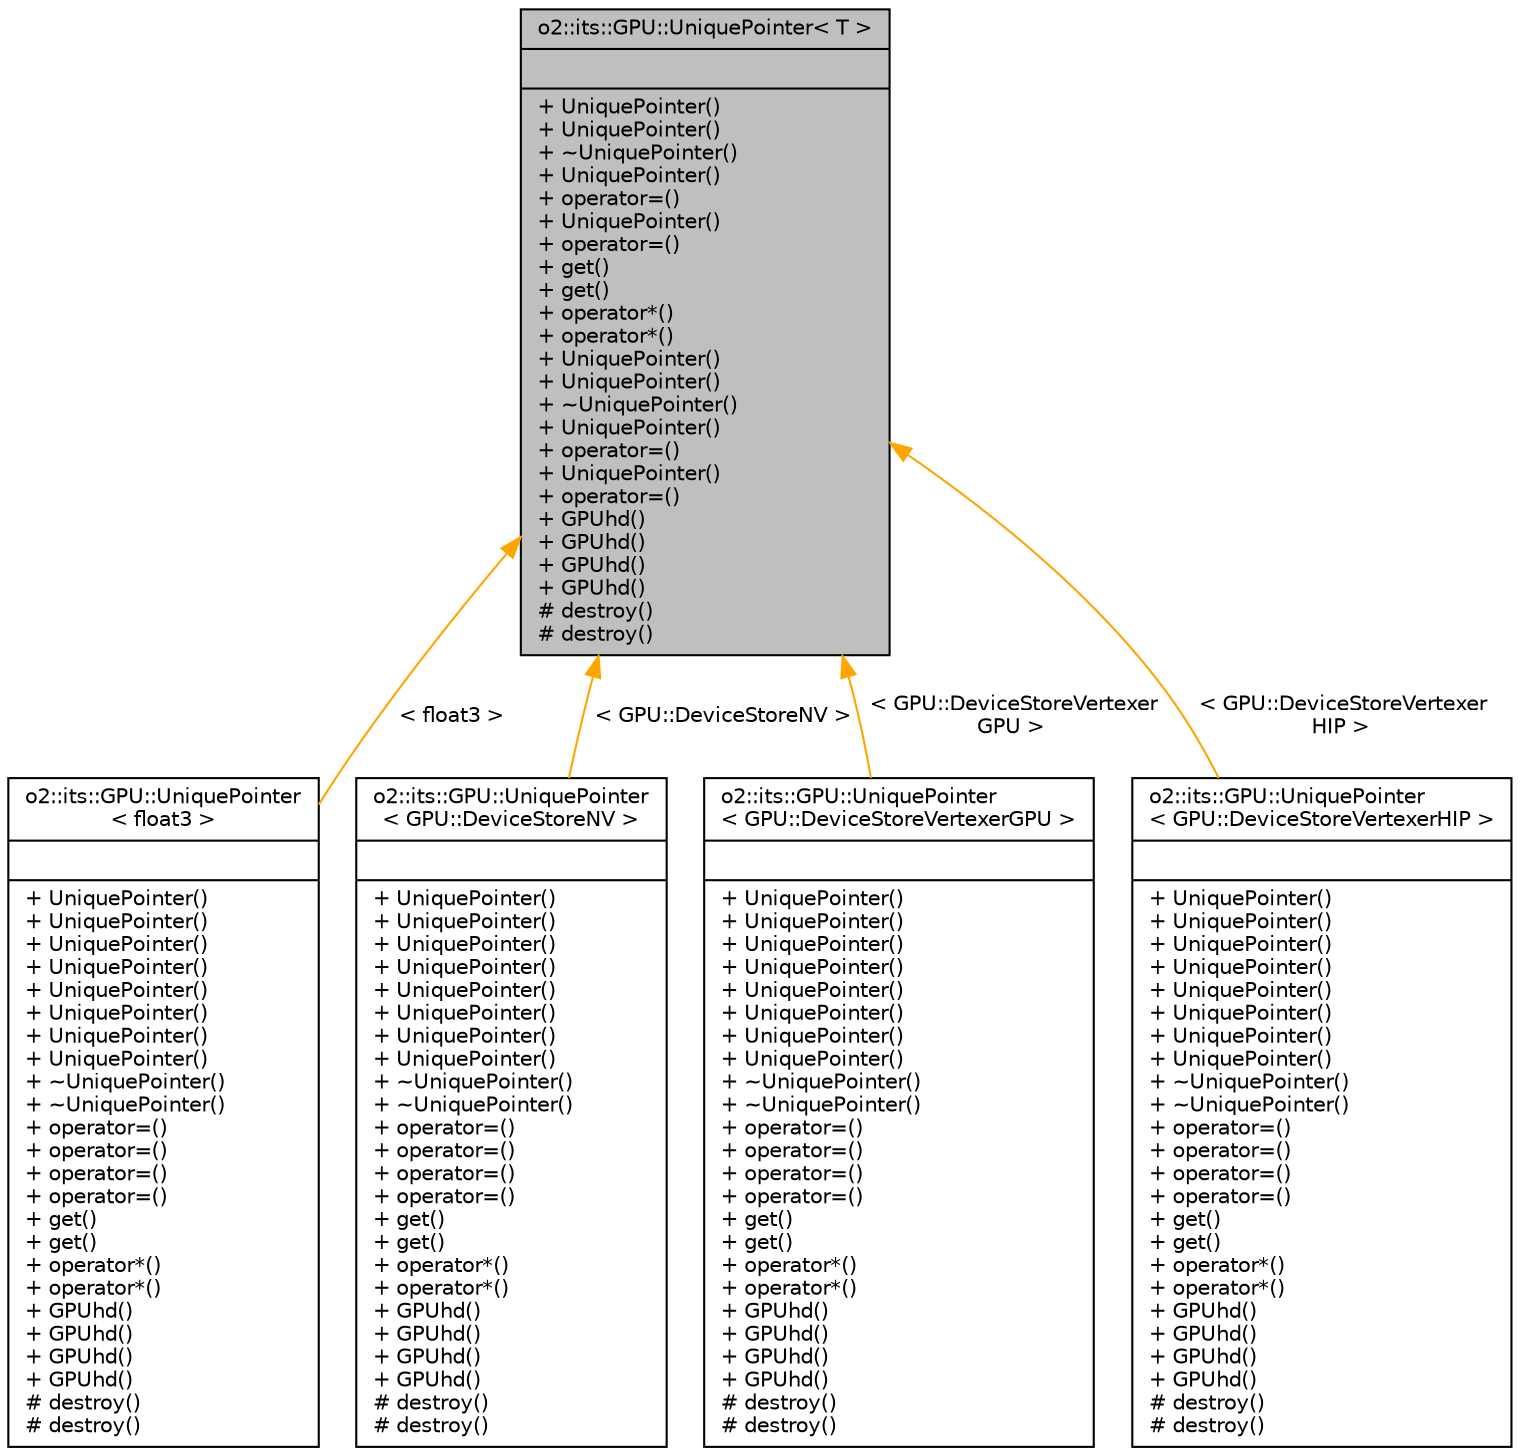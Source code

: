 digraph "o2::its::GPU::UniquePointer&lt; T &gt;"
{
 // INTERACTIVE_SVG=YES
  bgcolor="transparent";
  edge [fontname="Helvetica",fontsize="10",labelfontname="Helvetica",labelfontsize="10"];
  node [fontname="Helvetica",fontsize="10",shape=record];
  Node1 [label="{o2::its::GPU::UniquePointer\< T \>\n||+ UniquePointer()\l+ UniquePointer()\l+ ~UniquePointer()\l+ UniquePointer()\l+ operator=()\l+ UniquePointer()\l+ operator=()\l+ get()\l+ get()\l+ operator*()\l+ operator*()\l+ UniquePointer()\l+ UniquePointer()\l+ ~UniquePointer()\l+ UniquePointer()\l+ operator=()\l+ UniquePointer()\l+ operator=()\l+ GPUhd()\l+ GPUhd()\l+ GPUhd()\l+ GPUhd()\l# destroy()\l# destroy()\l}",height=0.2,width=0.4,color="black", fillcolor="grey75", style="filled", fontcolor="black"];
  Node1 -> Node2 [dir="back",color="orange",fontsize="10",style="solid",label=" \< float3 \>" ,fontname="Helvetica"];
  Node2 [label="{o2::its::GPU::UniquePointer\l\< float3 \>\n||+ UniquePointer()\l+ UniquePointer()\l+ UniquePointer()\l+ UniquePointer()\l+ UniquePointer()\l+ UniquePointer()\l+ UniquePointer()\l+ UniquePointer()\l+ ~UniquePointer()\l+ ~UniquePointer()\l+ operator=()\l+ operator=()\l+ operator=()\l+ operator=()\l+ get()\l+ get()\l+ operator*()\l+ operator*()\l+ GPUhd()\l+ GPUhd()\l+ GPUhd()\l+ GPUhd()\l# destroy()\l# destroy()\l}",height=0.2,width=0.4,color="black",URL="$d6/dd1/classo2_1_1its_1_1GPU_1_1UniquePointer.html"];
  Node1 -> Node3 [dir="back",color="orange",fontsize="10",style="solid",label=" \< GPU::DeviceStoreNV \>" ,fontname="Helvetica"];
  Node3 [label="{o2::its::GPU::UniquePointer\l\< GPU::DeviceStoreNV \>\n||+ UniquePointer()\l+ UniquePointer()\l+ UniquePointer()\l+ UniquePointer()\l+ UniquePointer()\l+ UniquePointer()\l+ UniquePointer()\l+ UniquePointer()\l+ ~UniquePointer()\l+ ~UniquePointer()\l+ operator=()\l+ operator=()\l+ operator=()\l+ operator=()\l+ get()\l+ get()\l+ operator*()\l+ operator*()\l+ GPUhd()\l+ GPUhd()\l+ GPUhd()\l+ GPUhd()\l# destroy()\l# destroy()\l}",height=0.2,width=0.4,color="black",URL="$d6/dd1/classo2_1_1its_1_1GPU_1_1UniquePointer.html"];
  Node1 -> Node4 [dir="back",color="orange",fontsize="10",style="solid",label=" \< GPU::DeviceStoreVertexer\lGPU \>" ,fontname="Helvetica"];
  Node4 [label="{o2::its::GPU::UniquePointer\l\< GPU::DeviceStoreVertexerGPU \>\n||+ UniquePointer()\l+ UniquePointer()\l+ UniquePointer()\l+ UniquePointer()\l+ UniquePointer()\l+ UniquePointer()\l+ UniquePointer()\l+ UniquePointer()\l+ ~UniquePointer()\l+ ~UniquePointer()\l+ operator=()\l+ operator=()\l+ operator=()\l+ operator=()\l+ get()\l+ get()\l+ operator*()\l+ operator*()\l+ GPUhd()\l+ GPUhd()\l+ GPUhd()\l+ GPUhd()\l# destroy()\l# destroy()\l}",height=0.2,width=0.4,color="black",URL="$d6/dd1/classo2_1_1its_1_1GPU_1_1UniquePointer.html"];
  Node1 -> Node5 [dir="back",color="orange",fontsize="10",style="solid",label=" \< GPU::DeviceStoreVertexer\lHIP \>" ,fontname="Helvetica"];
  Node5 [label="{o2::its::GPU::UniquePointer\l\< GPU::DeviceStoreVertexerHIP \>\n||+ UniquePointer()\l+ UniquePointer()\l+ UniquePointer()\l+ UniquePointer()\l+ UniquePointer()\l+ UniquePointer()\l+ UniquePointer()\l+ UniquePointer()\l+ ~UniquePointer()\l+ ~UniquePointer()\l+ operator=()\l+ operator=()\l+ operator=()\l+ operator=()\l+ get()\l+ get()\l+ operator*()\l+ operator*()\l+ GPUhd()\l+ GPUhd()\l+ GPUhd()\l+ GPUhd()\l# destroy()\l# destroy()\l}",height=0.2,width=0.4,color="black",URL="$d6/dd1/classo2_1_1its_1_1GPU_1_1UniquePointer.html"];
}
